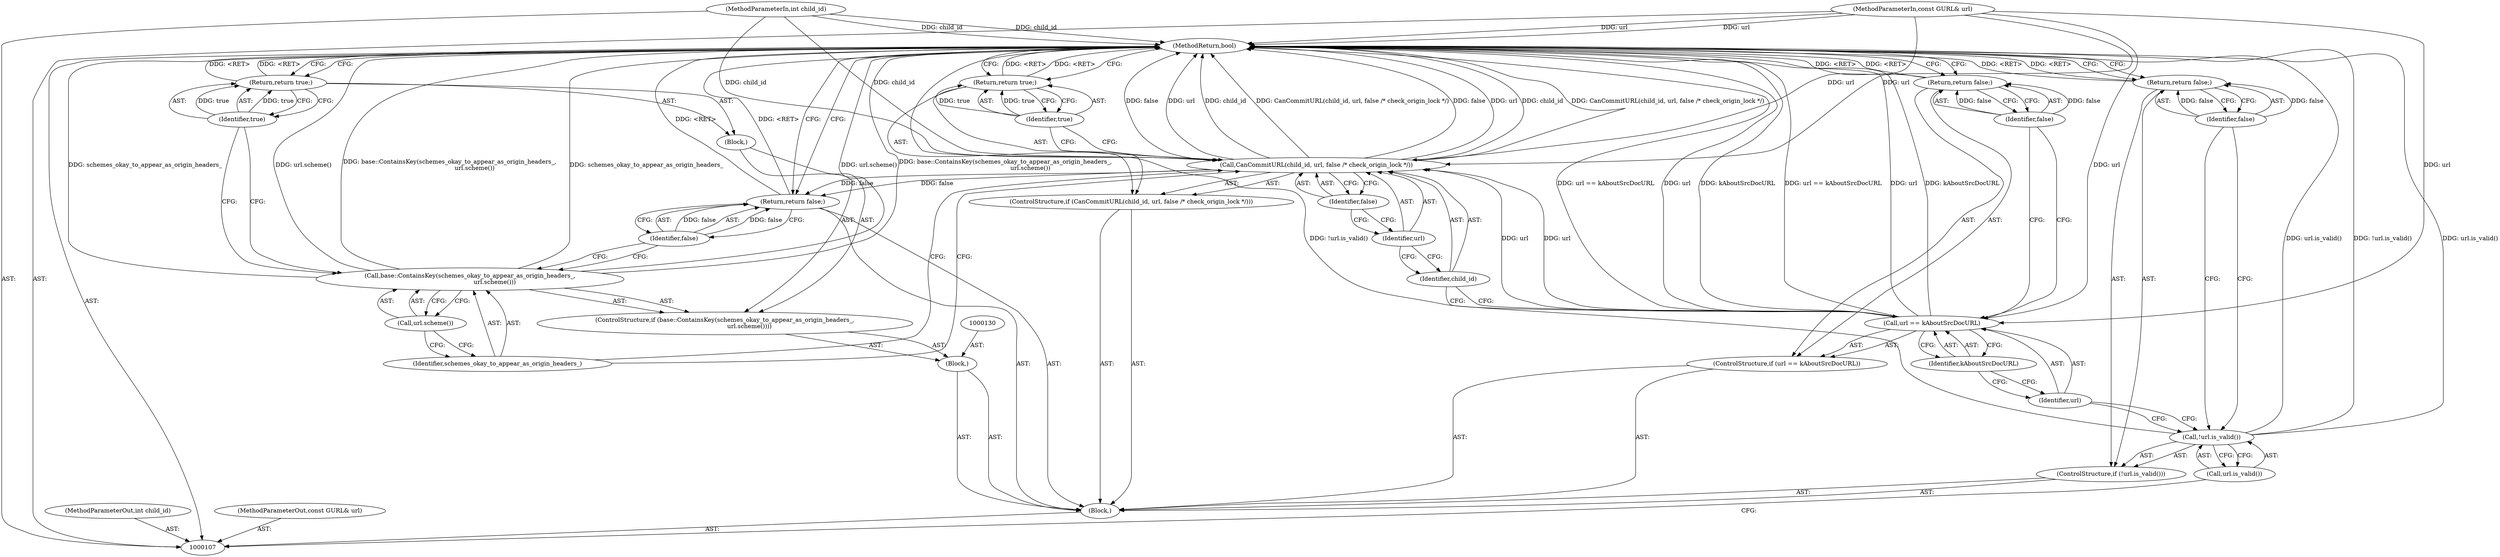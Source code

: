 digraph "0_Chrome_2078096efde1976b0fa9c820df90cedbfb2b13bc_0" {
"1000140" [label="(MethodReturn,bool)"];
"1000108" [label="(MethodParameterIn,int child_id)"];
"1000174" [label="(MethodParameterOut,int child_id)"];
"1000124" [label="(Identifier,child_id)"];
"1000122" [label="(ControlStructure,if (CanCommitURL(child_id, url, false /* check_origin_lock */)))"];
"1000125" [label="(Identifier,url)"];
"1000126" [label="(Identifier,false)"];
"1000123" [label="(Call,CanCommitURL(child_id, url, false /* check_origin_lock */))"];
"1000128" [label="(Identifier,true)"];
"1000127" [label="(Return,return true;)"];
"1000129" [label="(Block,)"];
"1000133" [label="(Identifier,schemes_okay_to_appear_as_origin_headers_)"];
"1000131" [label="(ControlStructure,if (base::ContainsKey(schemes_okay_to_appear_as_origin_headers_,\n                          url.scheme())))"];
"1000132" [label="(Call,base::ContainsKey(schemes_okay_to_appear_as_origin_headers_,\n                          url.scheme()))"];
"1000109" [label="(MethodParameterIn,const GURL& url)"];
"1000175" [label="(MethodParameterOut,const GURL& url)"];
"1000110" [label="(Block,)"];
"1000134" [label="(Call,url.scheme())"];
"1000135" [label="(Block,)"];
"1000137" [label="(Identifier,true)"];
"1000136" [label="(Return,return true;)"];
"1000138" [label="(Return,return false;)"];
"1000139" [label="(Identifier,false)"];
"1000111" [label="(ControlStructure,if (!url.is_valid()))"];
"1000112" [label="(Call,!url.is_valid())"];
"1000113" [label="(Call,url.is_valid())"];
"1000115" [label="(Identifier,false)"];
"1000114" [label="(Return,return false;)"];
"1000119" [label="(Identifier,kAboutSrcDocURL)"];
"1000116" [label="(ControlStructure,if (url == kAboutSrcDocURL))"];
"1000117" [label="(Call,url == kAboutSrcDocURL)"];
"1000118" [label="(Identifier,url)"];
"1000121" [label="(Identifier,false)"];
"1000120" [label="(Return,return false;)"];
"1000140" -> "1000107"  [label="AST: "];
"1000140" -> "1000114"  [label="CFG: "];
"1000140" -> "1000120"  [label="CFG: "];
"1000140" -> "1000127"  [label="CFG: "];
"1000140" -> "1000136"  [label="CFG: "];
"1000140" -> "1000138"  [label="CFG: "];
"1000136" -> "1000140"  [label="DDG: <RET>"];
"1000138" -> "1000140"  [label="DDG: <RET>"];
"1000127" -> "1000140"  [label="DDG: <RET>"];
"1000120" -> "1000140"  [label="DDG: <RET>"];
"1000117" -> "1000140"  [label="DDG: url == kAboutSrcDocURL"];
"1000117" -> "1000140"  [label="DDG: url"];
"1000117" -> "1000140"  [label="DDG: kAboutSrcDocURL"];
"1000123" -> "1000140"  [label="DDG: false"];
"1000123" -> "1000140"  [label="DDG: url"];
"1000123" -> "1000140"  [label="DDG: child_id"];
"1000123" -> "1000140"  [label="DDG: CanCommitURL(child_id, url, false /* check_origin_lock */)"];
"1000108" -> "1000140"  [label="DDG: child_id"];
"1000132" -> "1000140"  [label="DDG: url.scheme()"];
"1000132" -> "1000140"  [label="DDG: base::ContainsKey(schemes_okay_to_appear_as_origin_headers_,\n                          url.scheme())"];
"1000132" -> "1000140"  [label="DDG: schemes_okay_to_appear_as_origin_headers_"];
"1000112" -> "1000140"  [label="DDG: url.is_valid()"];
"1000112" -> "1000140"  [label="DDG: !url.is_valid()"];
"1000109" -> "1000140"  [label="DDG: url"];
"1000114" -> "1000140"  [label="DDG: <RET>"];
"1000108" -> "1000107"  [label="AST: "];
"1000108" -> "1000140"  [label="DDG: child_id"];
"1000108" -> "1000123"  [label="DDG: child_id"];
"1000174" -> "1000107"  [label="AST: "];
"1000124" -> "1000123"  [label="AST: "];
"1000124" -> "1000117"  [label="CFG: "];
"1000125" -> "1000124"  [label="CFG: "];
"1000122" -> "1000110"  [label="AST: "];
"1000123" -> "1000122"  [label="AST: "];
"1000127" -> "1000122"  [label="AST: "];
"1000125" -> "1000123"  [label="AST: "];
"1000125" -> "1000124"  [label="CFG: "];
"1000126" -> "1000125"  [label="CFG: "];
"1000126" -> "1000123"  [label="AST: "];
"1000126" -> "1000125"  [label="CFG: "];
"1000123" -> "1000126"  [label="CFG: "];
"1000123" -> "1000122"  [label="AST: "];
"1000123" -> "1000126"  [label="CFG: "];
"1000124" -> "1000123"  [label="AST: "];
"1000125" -> "1000123"  [label="AST: "];
"1000126" -> "1000123"  [label="AST: "];
"1000128" -> "1000123"  [label="CFG: "];
"1000133" -> "1000123"  [label="CFG: "];
"1000123" -> "1000140"  [label="DDG: false"];
"1000123" -> "1000140"  [label="DDG: url"];
"1000123" -> "1000140"  [label="DDG: child_id"];
"1000123" -> "1000140"  [label="DDG: CanCommitURL(child_id, url, false /* check_origin_lock */)"];
"1000108" -> "1000123"  [label="DDG: child_id"];
"1000117" -> "1000123"  [label="DDG: url"];
"1000109" -> "1000123"  [label="DDG: url"];
"1000123" -> "1000138"  [label="DDG: false"];
"1000128" -> "1000127"  [label="AST: "];
"1000128" -> "1000123"  [label="CFG: "];
"1000127" -> "1000128"  [label="CFG: "];
"1000128" -> "1000127"  [label="DDG: true"];
"1000127" -> "1000122"  [label="AST: "];
"1000127" -> "1000128"  [label="CFG: "];
"1000128" -> "1000127"  [label="AST: "];
"1000140" -> "1000127"  [label="CFG: "];
"1000127" -> "1000140"  [label="DDG: <RET>"];
"1000128" -> "1000127"  [label="DDG: true"];
"1000129" -> "1000110"  [label="AST: "];
"1000130" -> "1000129"  [label="AST: "];
"1000131" -> "1000129"  [label="AST: "];
"1000133" -> "1000132"  [label="AST: "];
"1000133" -> "1000123"  [label="CFG: "];
"1000134" -> "1000133"  [label="CFG: "];
"1000131" -> "1000129"  [label="AST: "];
"1000132" -> "1000131"  [label="AST: "];
"1000135" -> "1000131"  [label="AST: "];
"1000132" -> "1000131"  [label="AST: "];
"1000132" -> "1000134"  [label="CFG: "];
"1000133" -> "1000132"  [label="AST: "];
"1000134" -> "1000132"  [label="AST: "];
"1000137" -> "1000132"  [label="CFG: "];
"1000139" -> "1000132"  [label="CFG: "];
"1000132" -> "1000140"  [label="DDG: url.scheme()"];
"1000132" -> "1000140"  [label="DDG: base::ContainsKey(schemes_okay_to_appear_as_origin_headers_,\n                          url.scheme())"];
"1000132" -> "1000140"  [label="DDG: schemes_okay_to_appear_as_origin_headers_"];
"1000109" -> "1000107"  [label="AST: "];
"1000109" -> "1000140"  [label="DDG: url"];
"1000109" -> "1000117"  [label="DDG: url"];
"1000109" -> "1000123"  [label="DDG: url"];
"1000175" -> "1000107"  [label="AST: "];
"1000110" -> "1000107"  [label="AST: "];
"1000111" -> "1000110"  [label="AST: "];
"1000116" -> "1000110"  [label="AST: "];
"1000122" -> "1000110"  [label="AST: "];
"1000129" -> "1000110"  [label="AST: "];
"1000138" -> "1000110"  [label="AST: "];
"1000134" -> "1000132"  [label="AST: "];
"1000134" -> "1000133"  [label="CFG: "];
"1000132" -> "1000134"  [label="CFG: "];
"1000135" -> "1000131"  [label="AST: "];
"1000136" -> "1000135"  [label="AST: "];
"1000137" -> "1000136"  [label="AST: "];
"1000137" -> "1000132"  [label="CFG: "];
"1000136" -> "1000137"  [label="CFG: "];
"1000137" -> "1000136"  [label="DDG: true"];
"1000136" -> "1000135"  [label="AST: "];
"1000136" -> "1000137"  [label="CFG: "];
"1000137" -> "1000136"  [label="AST: "];
"1000140" -> "1000136"  [label="CFG: "];
"1000136" -> "1000140"  [label="DDG: <RET>"];
"1000137" -> "1000136"  [label="DDG: true"];
"1000138" -> "1000110"  [label="AST: "];
"1000138" -> "1000139"  [label="CFG: "];
"1000139" -> "1000138"  [label="AST: "];
"1000140" -> "1000138"  [label="CFG: "];
"1000138" -> "1000140"  [label="DDG: <RET>"];
"1000139" -> "1000138"  [label="DDG: false"];
"1000123" -> "1000138"  [label="DDG: false"];
"1000139" -> "1000138"  [label="AST: "];
"1000139" -> "1000132"  [label="CFG: "];
"1000138" -> "1000139"  [label="CFG: "];
"1000139" -> "1000138"  [label="DDG: false"];
"1000111" -> "1000110"  [label="AST: "];
"1000112" -> "1000111"  [label="AST: "];
"1000114" -> "1000111"  [label="AST: "];
"1000112" -> "1000111"  [label="AST: "];
"1000112" -> "1000113"  [label="CFG: "];
"1000113" -> "1000112"  [label="AST: "];
"1000115" -> "1000112"  [label="CFG: "];
"1000118" -> "1000112"  [label="CFG: "];
"1000112" -> "1000140"  [label="DDG: url.is_valid()"];
"1000112" -> "1000140"  [label="DDG: !url.is_valid()"];
"1000113" -> "1000112"  [label="AST: "];
"1000113" -> "1000107"  [label="CFG: "];
"1000112" -> "1000113"  [label="CFG: "];
"1000115" -> "1000114"  [label="AST: "];
"1000115" -> "1000112"  [label="CFG: "];
"1000114" -> "1000115"  [label="CFG: "];
"1000115" -> "1000114"  [label="DDG: false"];
"1000114" -> "1000111"  [label="AST: "];
"1000114" -> "1000115"  [label="CFG: "];
"1000115" -> "1000114"  [label="AST: "];
"1000140" -> "1000114"  [label="CFG: "];
"1000114" -> "1000140"  [label="DDG: <RET>"];
"1000115" -> "1000114"  [label="DDG: false"];
"1000119" -> "1000117"  [label="AST: "];
"1000119" -> "1000118"  [label="CFG: "];
"1000117" -> "1000119"  [label="CFG: "];
"1000116" -> "1000110"  [label="AST: "];
"1000117" -> "1000116"  [label="AST: "];
"1000120" -> "1000116"  [label="AST: "];
"1000117" -> "1000116"  [label="AST: "];
"1000117" -> "1000119"  [label="CFG: "];
"1000118" -> "1000117"  [label="AST: "];
"1000119" -> "1000117"  [label="AST: "];
"1000121" -> "1000117"  [label="CFG: "];
"1000124" -> "1000117"  [label="CFG: "];
"1000117" -> "1000140"  [label="DDG: url == kAboutSrcDocURL"];
"1000117" -> "1000140"  [label="DDG: url"];
"1000117" -> "1000140"  [label="DDG: kAboutSrcDocURL"];
"1000109" -> "1000117"  [label="DDG: url"];
"1000117" -> "1000123"  [label="DDG: url"];
"1000118" -> "1000117"  [label="AST: "];
"1000118" -> "1000112"  [label="CFG: "];
"1000119" -> "1000118"  [label="CFG: "];
"1000121" -> "1000120"  [label="AST: "];
"1000121" -> "1000117"  [label="CFG: "];
"1000120" -> "1000121"  [label="CFG: "];
"1000121" -> "1000120"  [label="DDG: false"];
"1000120" -> "1000116"  [label="AST: "];
"1000120" -> "1000121"  [label="CFG: "];
"1000121" -> "1000120"  [label="AST: "];
"1000140" -> "1000120"  [label="CFG: "];
"1000120" -> "1000140"  [label="DDG: <RET>"];
"1000121" -> "1000120"  [label="DDG: false"];
}
